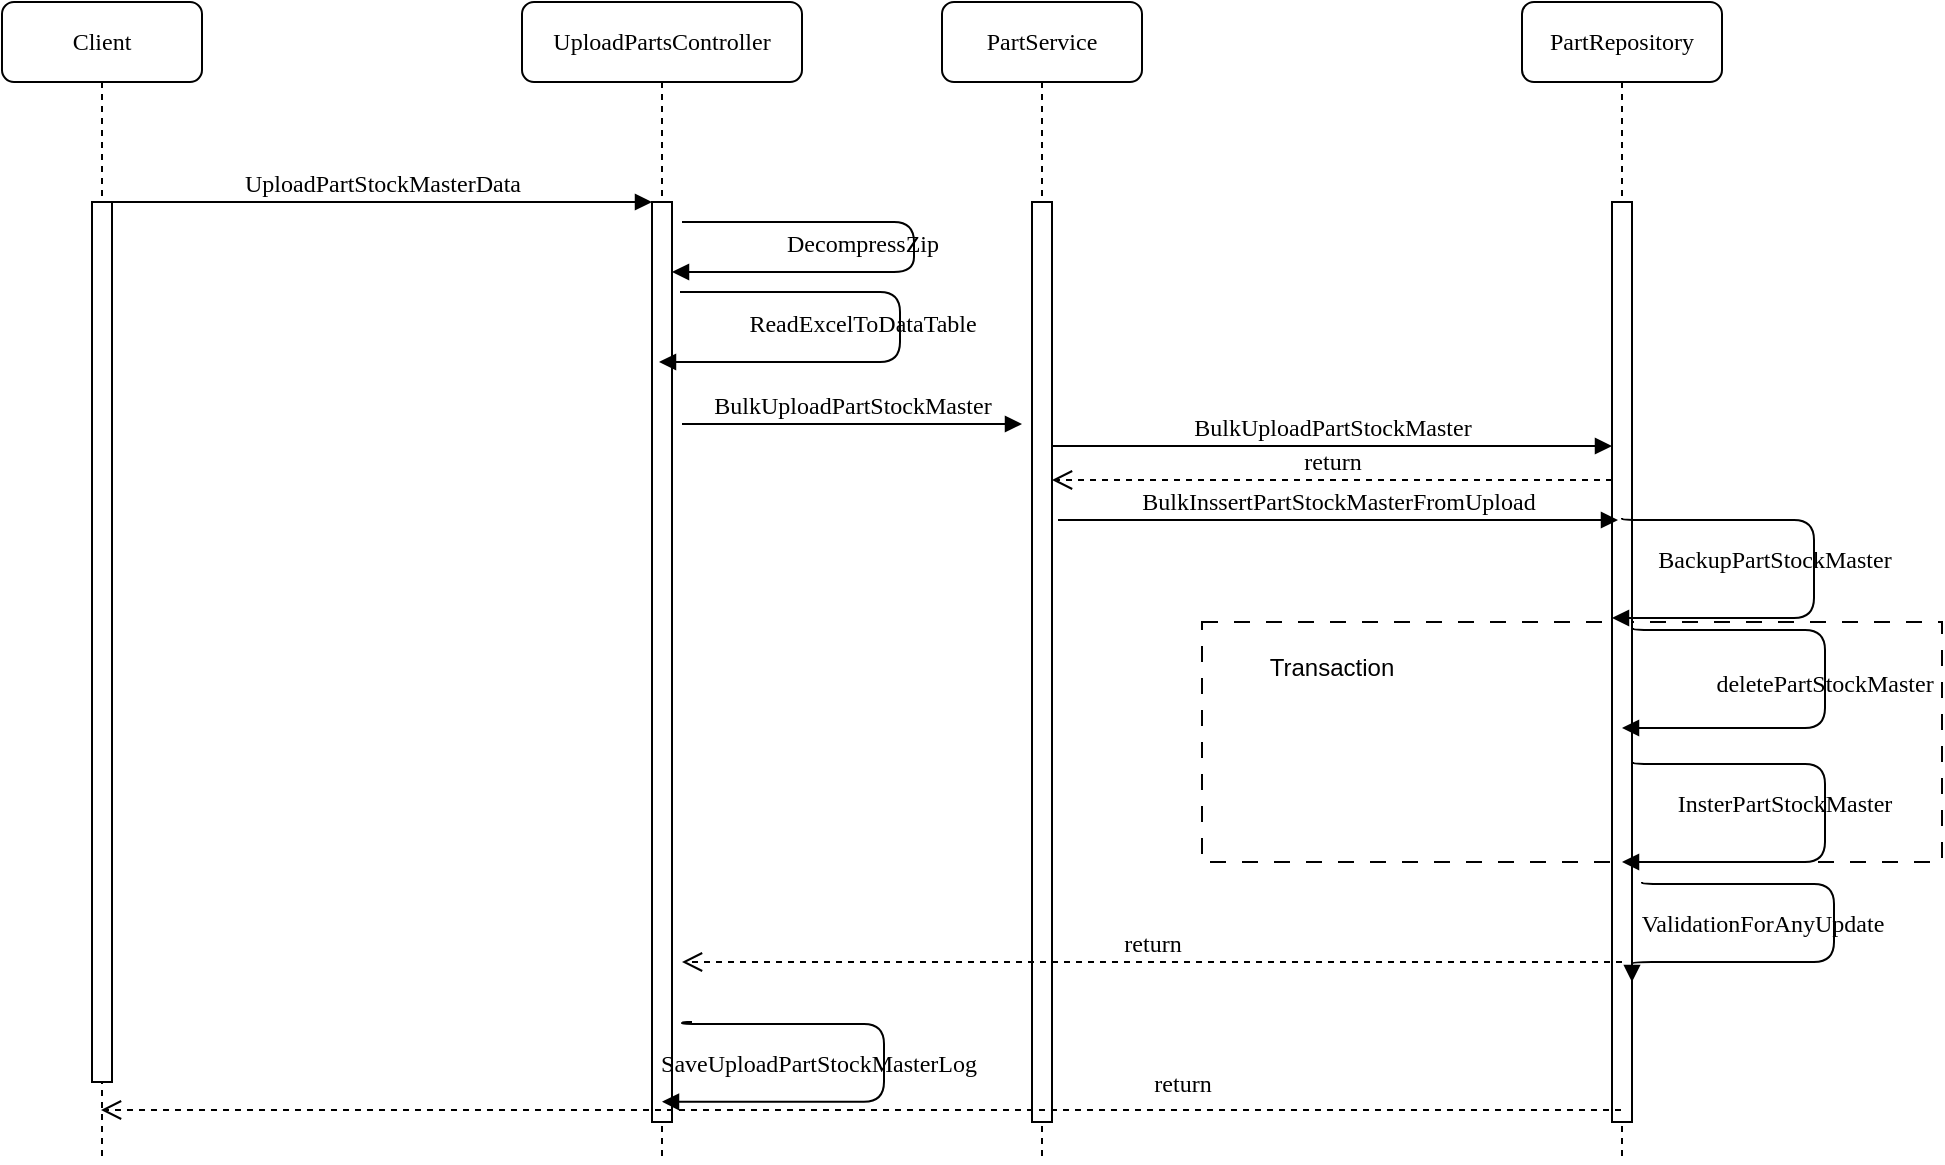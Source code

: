 <mxfile version="21.5.0" type="github">
  <diagram name="Page-1" id="13e1069c-82ec-6db2-03f1-153e76fe0fe0">
    <mxGraphModel dx="1434" dy="796" grid="1" gridSize="10" guides="1" tooltips="1" connect="1" arrows="1" fold="1" page="1" pageScale="1" pageWidth="1100" pageHeight="850" background="none" math="0" shadow="0">
      <root>
        <mxCell id="0" />
        <mxCell id="1" parent="0" />
        <mxCell id="aby0zHnrufxBEsvmuhQ6-9" value="" style="rounded=0;whiteSpace=wrap;html=1;fillColor=none;dashed=1;dashPattern=8 8;" parent="1" vertex="1">
          <mxGeometry x="700" y="390" width="370" height="120" as="geometry" />
        </mxCell>
        <mxCell id="7baba1c4bc27f4b0-2" value="UploadPartsController" style="shape=umlLifeline;perimeter=lifelinePerimeter;whiteSpace=wrap;html=1;container=1;collapsible=0;recursiveResize=0;outlineConnect=0;rounded=1;shadow=0;comic=0;labelBackgroundColor=none;strokeWidth=1;fontFamily=Verdana;fontSize=12;align=center;" parent="1" vertex="1">
          <mxGeometry x="360" y="80" width="140" height="580" as="geometry" />
        </mxCell>
        <mxCell id="7baba1c4bc27f4b0-10" value="" style="html=1;points=[];perimeter=orthogonalPerimeter;rounded=0;shadow=0;comic=0;labelBackgroundColor=none;strokeWidth=1;fontFamily=Verdana;fontSize=12;align=center;" parent="7baba1c4bc27f4b0-2" vertex="1">
          <mxGeometry x="65" y="100" width="10" height="460" as="geometry" />
        </mxCell>
        <mxCell id="qz3KD22gEbFZeI08fwnA-8" value="DecompressZip" style="html=1;verticalAlign=bottom;endArrow=block;labelBackgroundColor=none;fontFamily=Verdana;fontSize=12;edgeStyle=orthogonalEdgeStyle;elbow=vertical;" edge="1" parent="7baba1c4bc27f4b0-2">
          <mxGeometry x="0.275" y="-5" relative="1" as="geometry">
            <mxPoint x="80" y="110" as="sourcePoint" />
            <Array as="points">
              <mxPoint x="86" y="110" />
              <mxPoint x="196" y="110" />
              <mxPoint x="196" y="135" />
            </Array>
            <mxPoint x="75" y="135" as="targetPoint" />
            <mxPoint as="offset" />
          </mxGeometry>
        </mxCell>
        <mxCell id="7baba1c4bc27f4b0-4" value="PartService" style="shape=umlLifeline;perimeter=lifelinePerimeter;whiteSpace=wrap;html=1;container=1;collapsible=0;recursiveResize=0;outlineConnect=0;rounded=1;shadow=0;comic=0;labelBackgroundColor=none;strokeWidth=1;fontFamily=Verdana;fontSize=12;align=center;" parent="1" vertex="1">
          <mxGeometry x="570" y="80" width="100" height="580" as="geometry" />
        </mxCell>
        <mxCell id="7baba1c4bc27f4b0-16" value="" style="html=1;points=[];perimeter=orthogonalPerimeter;rounded=0;shadow=0;comic=0;labelBackgroundColor=none;strokeWidth=1;fontFamily=Verdana;fontSize=12;align=center;" parent="7baba1c4bc27f4b0-4" vertex="1">
          <mxGeometry x="45" y="100" width="10" height="460" as="geometry" />
        </mxCell>
        <mxCell id="7baba1c4bc27f4b0-5" value="PartRepository" style="shape=umlLifeline;perimeter=lifelinePerimeter;whiteSpace=wrap;html=1;container=1;collapsible=0;recursiveResize=0;outlineConnect=0;rounded=1;shadow=0;comic=0;labelBackgroundColor=none;strokeWidth=1;fontFamily=Verdana;fontSize=12;align=center;" parent="1" vertex="1">
          <mxGeometry x="860" y="80" width="100" height="580" as="geometry" />
        </mxCell>
        <mxCell id="7baba1c4bc27f4b0-19" value="" style="html=1;points=[];perimeter=orthogonalPerimeter;rounded=0;shadow=0;comic=0;labelBackgroundColor=none;strokeWidth=1;fontFamily=Verdana;fontSize=12;align=center;" parent="7baba1c4bc27f4b0-5" vertex="1">
          <mxGeometry x="45" y="100" width="10" height="460" as="geometry" />
        </mxCell>
        <mxCell id="aby0zHnrufxBEsvmuhQ6-5" value="BackupPartStockMaster&lt;br&gt;" style="html=1;verticalAlign=bottom;endArrow=block;labelBackgroundColor=none;fontFamily=Verdana;fontSize=12;edgeStyle=orthogonalEdgeStyle;elbow=vertical;" parent="7baba1c4bc27f4b0-5" edge="1">
          <mxGeometry x="0.349" y="-20" relative="1" as="geometry">
            <mxPoint x="50" y="258" as="sourcePoint" />
            <mxPoint x="45" y="308" as="targetPoint" />
            <Array as="points">
              <mxPoint x="50" y="259" />
              <mxPoint x="146" y="259" />
              <mxPoint x="146" y="308" />
            </Array>
            <mxPoint as="offset" />
          </mxGeometry>
        </mxCell>
        <mxCell id="7baba1c4bc27f4b0-8" value="Client" style="shape=umlLifeline;perimeter=lifelinePerimeter;whiteSpace=wrap;html=1;container=1;collapsible=0;recursiveResize=0;outlineConnect=0;rounded=1;shadow=0;comic=0;labelBackgroundColor=none;strokeWidth=1;fontFamily=Verdana;fontSize=12;align=center;" parent="1" vertex="1">
          <mxGeometry x="100" y="80" width="100" height="580" as="geometry" />
        </mxCell>
        <mxCell id="7baba1c4bc27f4b0-9" value="" style="html=1;points=[];perimeter=orthogonalPerimeter;rounded=0;shadow=0;comic=0;labelBackgroundColor=none;strokeWidth=1;fontFamily=Verdana;fontSize=12;align=center;" parent="7baba1c4bc27f4b0-8" vertex="1">
          <mxGeometry x="45" y="100" width="10" height="440" as="geometry" />
        </mxCell>
        <mxCell id="7baba1c4bc27f4b0-17" value="ReadExcelToDataTable" style="html=1;verticalAlign=bottom;endArrow=block;labelBackgroundColor=none;fontFamily=Verdana;fontSize=12;edgeStyle=orthogonalEdgeStyle;elbow=vertical;" parent="1" edge="1">
          <mxGeometry x="0.235" y="-10" relative="1" as="geometry">
            <mxPoint x="439" y="225" as="sourcePoint" />
            <Array as="points">
              <mxPoint x="549" y="225" />
              <mxPoint x="549" y="260" />
            </Array>
            <mxPoint x="428.5" y="260" as="targetPoint" />
            <mxPoint as="offset" />
          </mxGeometry>
        </mxCell>
        <mxCell id="7baba1c4bc27f4b0-20" value="BulkUploadPartStockMaster" style="html=1;verticalAlign=bottom;endArrow=block;entryX=0;entryY=0;labelBackgroundColor=none;fontFamily=Verdana;fontSize=12;edgeStyle=elbowEdgeStyle;elbow=vertical;" parent="1" edge="1">
          <mxGeometry relative="1" as="geometry">
            <mxPoint x="625" y="302" as="sourcePoint" />
            <mxPoint x="905" y="302" as="targetPoint" />
            <mxPoint as="offset" />
          </mxGeometry>
        </mxCell>
        <mxCell id="7baba1c4bc27f4b0-21" value="return" style="html=1;verticalAlign=bottom;endArrow=open;dashed=1;endSize=8;labelBackgroundColor=none;fontFamily=Verdana;fontSize=12;edgeStyle=elbowEdgeStyle;elbow=vertical;" parent="1" edge="1">
          <mxGeometry relative="1" as="geometry">
            <mxPoint x="625" y="319" as="targetPoint" />
            <Array as="points">
              <mxPoint x="670" y="319" />
              <mxPoint x="700" y="319" />
            </Array>
            <mxPoint x="905" y="319" as="sourcePoint" />
          </mxGeometry>
        </mxCell>
        <mxCell id="7baba1c4bc27f4b0-11" value="UploadPartStockMasterData" style="html=1;verticalAlign=bottom;endArrow=block;entryX=0;entryY=0;labelBackgroundColor=none;fontFamily=Verdana;fontSize=12;edgeStyle=elbowEdgeStyle;elbow=vertical;" parent="1" source="7baba1c4bc27f4b0-9" target="7baba1c4bc27f4b0-10" edge="1">
          <mxGeometry relative="1" as="geometry">
            <mxPoint x="220" y="190" as="sourcePoint" />
            <mxPoint as="offset" />
          </mxGeometry>
        </mxCell>
        <mxCell id="aby0zHnrufxBEsvmuhQ6-1" value="BulkInssertPartStockMasterFromUpload" style="html=1;verticalAlign=bottom;endArrow=block;entryX=0;entryY=0;labelBackgroundColor=none;fontFamily=Verdana;fontSize=12;edgeStyle=elbowEdgeStyle;elbow=vertical;" parent="1" edge="1">
          <mxGeometry relative="1" as="geometry">
            <mxPoint x="628" y="339" as="sourcePoint" />
            <mxPoint x="908" y="339" as="targetPoint" />
            <mxPoint as="offset" />
          </mxGeometry>
        </mxCell>
        <mxCell id="aby0zHnrufxBEsvmuhQ6-4" value="deletePartStockMaster" style="html=1;verticalAlign=bottom;endArrow=block;labelBackgroundColor=none;fontFamily=Verdana;fontSize=12;edgeStyle=orthogonalEdgeStyle;elbow=vertical;" parent="1" edge="1">
          <mxGeometry x="0.075" y="-1" relative="1" as="geometry">
            <mxPoint x="915.5" y="393" as="sourcePoint" />
            <mxPoint x="910" y="443" as="targetPoint" />
            <Array as="points">
              <mxPoint x="915.5" y="394" />
              <mxPoint x="1011.5" y="394" />
              <mxPoint x="1011.5" y="443" />
            </Array>
            <mxPoint as="offset" />
          </mxGeometry>
        </mxCell>
        <mxCell id="aby0zHnrufxBEsvmuhQ6-6" value="InsterPartStockMaster" style="html=1;verticalAlign=bottom;endArrow=block;labelBackgroundColor=none;fontFamily=Verdana;fontSize=12;edgeStyle=orthogonalEdgeStyle;elbow=vertical;" parent="1" edge="1">
          <mxGeometry x="0.349" y="-20" relative="1" as="geometry">
            <mxPoint x="915.5" y="460" as="sourcePoint" />
            <mxPoint x="910" y="510" as="targetPoint" />
            <Array as="points">
              <mxPoint x="915.5" y="461" />
              <mxPoint x="1011.5" y="461" />
              <mxPoint x="1011.5" y="510" />
            </Array>
            <mxPoint as="offset" />
          </mxGeometry>
        </mxCell>
        <mxCell id="aby0zHnrufxBEsvmuhQ6-7" value="ValidationForAnyUpdate" style="html=1;verticalAlign=bottom;endArrow=block;labelBackgroundColor=none;fontFamily=Verdana;fontSize=12;edgeStyle=orthogonalEdgeStyle;elbow=vertical;" parent="1" edge="1">
          <mxGeometry x="0.393" y="-10" relative="1" as="geometry">
            <mxPoint x="920" y="520" as="sourcePoint" />
            <mxPoint x="915" y="570" as="targetPoint" />
            <Array as="points">
              <mxPoint x="920" y="521" />
              <mxPoint x="1016" y="521" />
              <mxPoint x="1016" y="560" />
              <mxPoint x="915" y="560" />
            </Array>
            <mxPoint as="offset" />
          </mxGeometry>
        </mxCell>
        <mxCell id="7baba1c4bc27f4b0-30" value="return" style="html=1;verticalAlign=bottom;endArrow=open;dashed=1;endSize=8;labelBackgroundColor=none;fontFamily=Verdana;fontSize=12;edgeStyle=elbowEdgeStyle;elbow=vertical;" parent="1" edge="1">
          <mxGeometry x="-0.422" y="-4" relative="1" as="geometry">
            <mxPoint x="149.5" y="634" as="targetPoint" />
            <Array as="points">
              <mxPoint x="590.5" y="634" />
            </Array>
            <mxPoint x="909.5" y="634" as="sourcePoint" />
            <mxPoint as="offset" />
          </mxGeometry>
        </mxCell>
        <mxCell id="qz3KD22gEbFZeI08fwnA-1" value="BulkUploadPartStockMaster" style="html=1;verticalAlign=bottom;endArrow=block;labelBackgroundColor=none;fontFamily=Verdana;fontSize=12;edgeStyle=elbowEdgeStyle;elbow=vertical;" edge="1" parent="1">
          <mxGeometry relative="1" as="geometry">
            <mxPoint x="440" y="291" as="sourcePoint" />
            <mxPoint x="610" y="291" as="targetPoint" />
            <mxPoint as="offset" />
          </mxGeometry>
        </mxCell>
        <mxCell id="qz3KD22gEbFZeI08fwnA-3" value="SaveUploadPartStockMasterLog" style="html=1;verticalAlign=bottom;endArrow=block;labelBackgroundColor=none;fontFamily=Verdana;fontSize=12;edgeStyle=orthogonalEdgeStyle;elbow=vertical;entryX=0.5;entryY=0.978;entryDx=0;entryDy=0;entryPerimeter=0;" edge="1" parent="1" target="7baba1c4bc27f4b0-10">
          <mxGeometry x="0.393" y="-10" relative="1" as="geometry">
            <mxPoint x="445" y="590" as="sourcePoint" />
            <mxPoint x="440" y="640" as="targetPoint" />
            <Array as="points">
              <mxPoint x="440" y="590" />
              <mxPoint x="440" y="591" />
              <mxPoint x="541" y="591" />
              <mxPoint x="541" y="630" />
            </Array>
            <mxPoint as="offset" />
          </mxGeometry>
        </mxCell>
        <mxCell id="qz3KD22gEbFZeI08fwnA-6" value="Transaction" style="rounded=0;whiteSpace=wrap;html=1;strokeColor=none;" vertex="1" parent="1">
          <mxGeometry x="710" y="395" width="110" height="35" as="geometry" />
        </mxCell>
        <mxCell id="qz3KD22gEbFZeI08fwnA-7" value="return" style="html=1;verticalAlign=bottom;endArrow=open;dashed=1;endSize=8;labelBackgroundColor=none;fontFamily=Verdana;fontSize=12;edgeStyle=elbowEdgeStyle;elbow=vertical;" edge="1" parent="1">
          <mxGeometry relative="1" as="geometry">
            <mxPoint x="440" y="560" as="targetPoint" />
            <Array as="points">
              <mxPoint x="591" y="560" />
            </Array>
            <mxPoint x="910" y="560" as="sourcePoint" />
          </mxGeometry>
        </mxCell>
      </root>
    </mxGraphModel>
  </diagram>
</mxfile>
